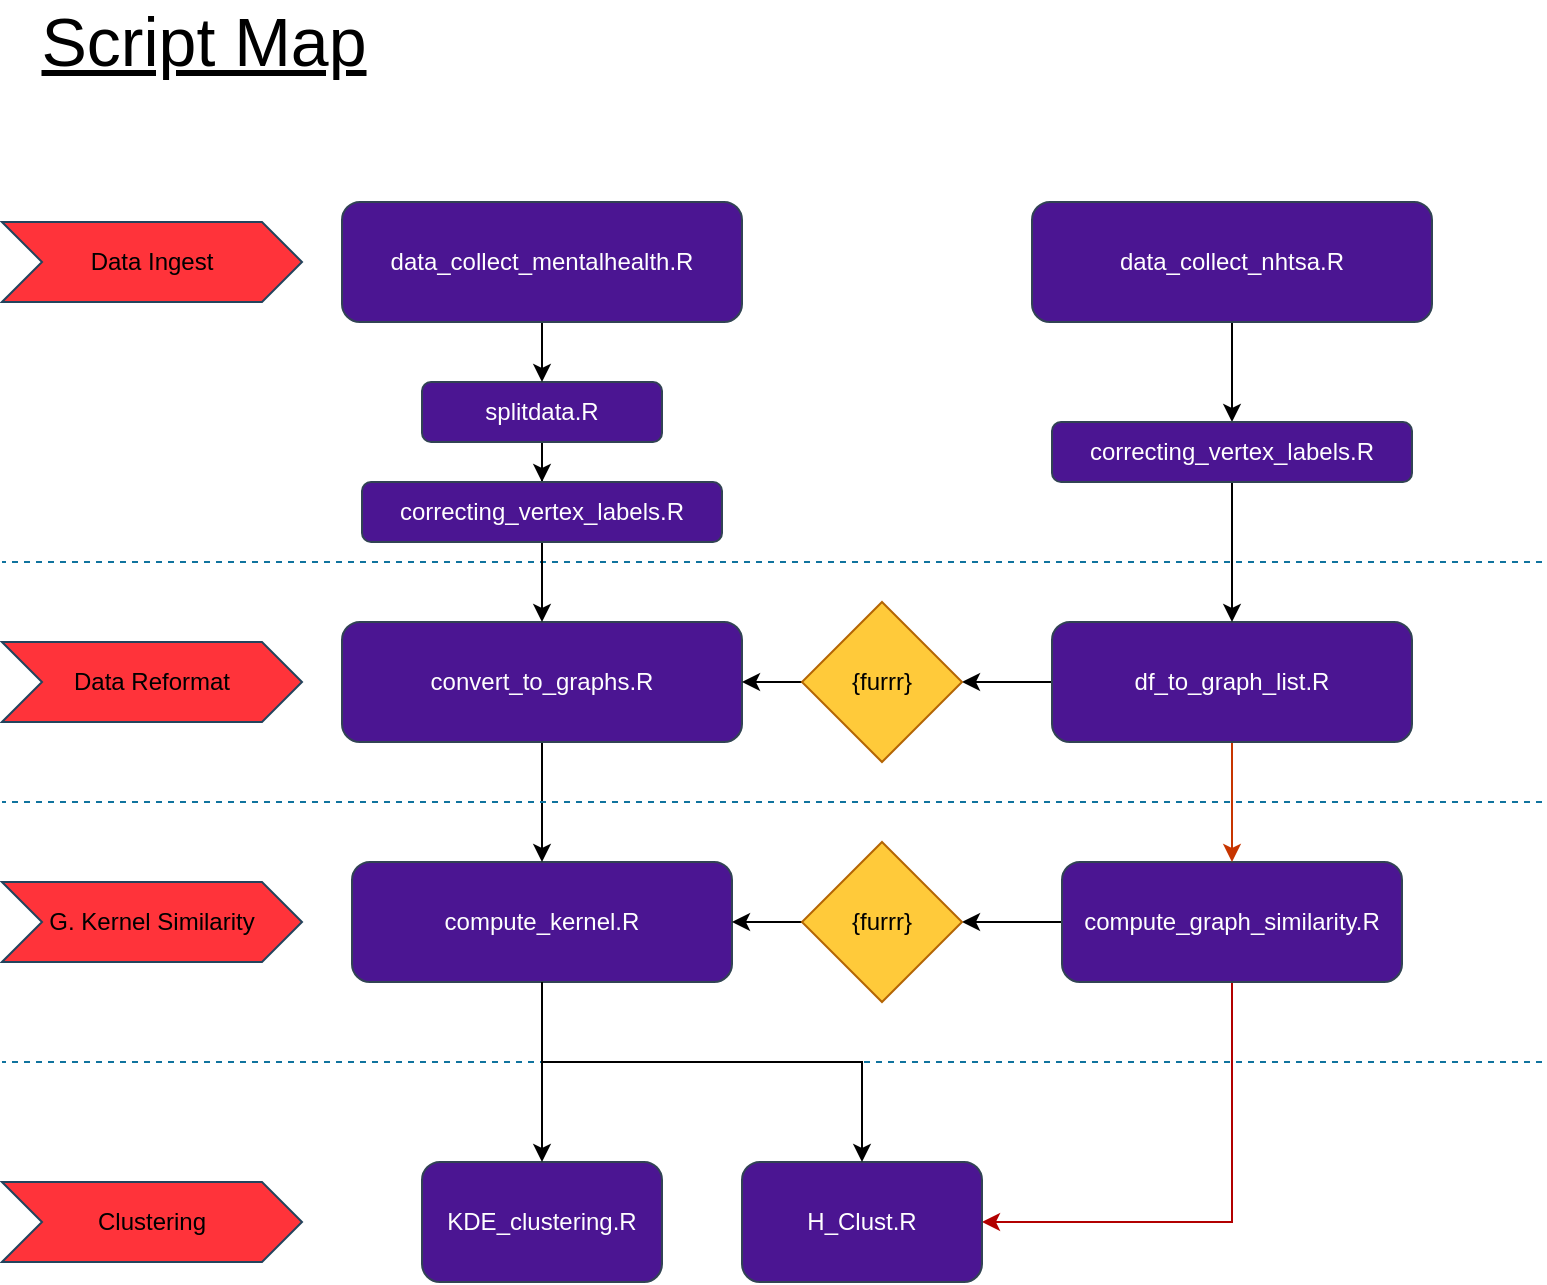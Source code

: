 <mxfile version="13.3.5" type="device"><diagram id="DI8qpGc-5sknmfjHDZj9" name="Page-1"><mxGraphModel dx="946" dy="725" grid="1" gridSize="10" guides="1" tooltips="1" connect="1" arrows="1" fold="1" page="1" pageScale="1" pageWidth="850" pageHeight="1100" math="0" shadow="0"><root><mxCell id="0"/><mxCell id="1" parent="0"/><mxCell id="7ZAS1kC42kmFrAZp0_V7-6" value="KDE_clustering.R" style="rounded=1;whiteSpace=wrap;html=1;strokeColor=#314354;fontColor=#ffffff;fillColor=#4b1592;" parent="1" vertex="1"><mxGeometry x="240" y="700" width="120" height="60" as="geometry"/></mxCell><mxCell id="7ZAS1kC42kmFrAZp0_V7-28" value="" style="edgeStyle=orthogonalEdgeStyle;rounded=0;orthogonalLoop=1;jettySize=auto;html=1;entryX=0.5;entryY=0;entryDx=0;entryDy=0;" parent="1" source="7ZAS1kC42kmFrAZp0_V7-7" target="7ZAS1kC42kmFrAZp0_V7-6" edge="1"><mxGeometry relative="1" as="geometry"><mxPoint x="300.0" y="680.0" as="targetPoint"/></mxGeometry></mxCell><mxCell id="7ZAS1kC42kmFrAZp0_V7-7" value="compute_kernel.R" style="rounded=1;whiteSpace=wrap;html=1;strokeColor=#314354;fontColor=#ffffff;fillColor=#4b1592;" parent="1" vertex="1"><mxGeometry x="205" y="550" width="190" height="60" as="geometry"/></mxCell><mxCell id="MZ1TCyhiwABnN24IcxvO-4" value="" style="edgeStyle=orthogonalEdgeStyle;rounded=0;orthogonalLoop=1;jettySize=auto;html=1;" parent="1" source="7ZAS1kC42kmFrAZp0_V7-8" target="7ZAS1kC42kmFrAZp0_V7-23" edge="1"><mxGeometry relative="1" as="geometry"/></mxCell><mxCell id="FoyIpIpIoHoQBHSYBroI-1" style="edgeStyle=orthogonalEdgeStyle;rounded=0;orthogonalLoop=1;jettySize=auto;html=1;entryX=1;entryY=0.5;entryDx=0;entryDy=0;fillColor=#e51400;strokeColor=#B20000;" parent="1" source="7ZAS1kC42kmFrAZp0_V7-8" target="orIGI6jz5l-V1sgPxdX4-9" edge="1"><mxGeometry relative="1" as="geometry"><Array as="points"><mxPoint x="645" y="730"/></Array></mxGeometry></mxCell><mxCell id="7ZAS1kC42kmFrAZp0_V7-8" value="compute_graph_similarity.R" style="rounded=1;whiteSpace=wrap;html=1;strokeColor=#314354;fontColor=#ffffff;fillColor=#4b1592;" parent="1" vertex="1"><mxGeometry x="560" y="550" width="170" height="60" as="geometry"/></mxCell><mxCell id="gbE6b1OJzPhTKeL7UjIx-4" style="edgeStyle=orthogonalEdgeStyle;rounded=0;orthogonalLoop=1;jettySize=auto;html=1;" edge="1" parent="1" source="7ZAS1kC42kmFrAZp0_V7-9" target="gbE6b1OJzPhTKeL7UjIx-3"><mxGeometry relative="1" as="geometry"/></mxCell><mxCell id="7ZAS1kC42kmFrAZp0_V7-9" value="splitdata.R" style="rounded=1;whiteSpace=wrap;html=1;strokeColor=#314354;fontColor=#ffffff;fillColor=#4b1592;" parent="1" vertex="1"><mxGeometry x="240" y="310" width="120" height="30" as="geometry"/></mxCell><mxCell id="7ZAS1kC42kmFrAZp0_V7-18" value="" style="edgeStyle=orthogonalEdgeStyle;rounded=0;orthogonalLoop=1;jettySize=auto;html=1;" parent="1" source="7ZAS1kC42kmFrAZp0_V7-10" target="7ZAS1kC42kmFrAZp0_V7-17" edge="1"><mxGeometry relative="1" as="geometry"/></mxCell><mxCell id="MZ1TCyhiwABnN24IcxvO-2" style="edgeStyle=orthogonalEdgeStyle;rounded=0;orthogonalLoop=1;jettySize=auto;html=1;fillColor=#fa6800;strokeColor=#C73500;" parent="1" source="7ZAS1kC42kmFrAZp0_V7-10" target="7ZAS1kC42kmFrAZp0_V7-8" edge="1"><mxGeometry relative="1" as="geometry"/></mxCell><mxCell id="7ZAS1kC42kmFrAZp0_V7-10" value="df_to_graph_list.R" style="rounded=1;whiteSpace=wrap;html=1;strokeColor=#314354;fontColor=#ffffff;fillColor=#4b1592;" parent="1" vertex="1"><mxGeometry x="555" y="430" width="180" height="60" as="geometry"/></mxCell><mxCell id="7ZAS1kC42kmFrAZp0_V7-25" value="" style="edgeStyle=orthogonalEdgeStyle;rounded=0;orthogonalLoop=1;jettySize=auto;html=1;" parent="1" source="7ZAS1kC42kmFrAZp0_V7-11" target="7ZAS1kC42kmFrAZp0_V7-7" edge="1"><mxGeometry relative="1" as="geometry"/></mxCell><mxCell id="7ZAS1kC42kmFrAZp0_V7-11" value="convert_to_graphs.R" style="rounded=1;whiteSpace=wrap;html=1;strokeColor=#314354;fontColor=#ffffff;fillColor=#4b1592;" parent="1" vertex="1"><mxGeometry x="200" y="430" width="200" height="60" as="geometry"/></mxCell><mxCell id="7ZAS1kC42kmFrAZp0_V7-21" value="" style="edgeStyle=orthogonalEdgeStyle;rounded=0;orthogonalLoop=1;jettySize=auto;html=1;" parent="1" source="7ZAS1kC42kmFrAZp0_V7-12" target="7ZAS1kC42kmFrAZp0_V7-9" edge="1"><mxGeometry relative="1" as="geometry"/></mxCell><mxCell id="7ZAS1kC42kmFrAZp0_V7-12" value="data_collect_mentalhealth.R" style="rounded=1;whiteSpace=wrap;html=1;strokeColor=#314354;fontColor=#ffffff;fillColor=#4b1592;" parent="1" vertex="1"><mxGeometry x="200" y="220" width="200" height="60" as="geometry"/></mxCell><mxCell id="7ZAS1kC42kmFrAZp0_V7-19" value="" style="edgeStyle=orthogonalEdgeStyle;rounded=0;orthogonalLoop=1;jettySize=auto;html=1;" parent="1" source="7ZAS1kC42kmFrAZp0_V7-17" target="7ZAS1kC42kmFrAZp0_V7-11" edge="1"><mxGeometry relative="1" as="geometry"/></mxCell><mxCell id="7ZAS1kC42kmFrAZp0_V7-17" value="{furrr}" style="rhombus;whiteSpace=wrap;html=1;strokeColor=#b46504;fillColor=#ffca3a;" parent="1" vertex="1"><mxGeometry x="430" y="420" width="80" height="80" as="geometry"/></mxCell><mxCell id="7ZAS1kC42kmFrAZp0_V7-26" value="" style="edgeStyle=orthogonalEdgeStyle;rounded=0;orthogonalLoop=1;jettySize=auto;html=1;" parent="1" source="7ZAS1kC42kmFrAZp0_V7-23" target="7ZAS1kC42kmFrAZp0_V7-7" edge="1"><mxGeometry relative="1" as="geometry"/></mxCell><mxCell id="7ZAS1kC42kmFrAZp0_V7-23" value="{furrr}" style="rhombus;whiteSpace=wrap;html=1;strokeColor=#b46504;fillColor=#ffca3a;" parent="1" vertex="1"><mxGeometry x="430" y="540" width="80" height="80" as="geometry"/></mxCell><mxCell id="orIGI6jz5l-V1sgPxdX4-1" value="Data Ingest" style="shape=step;perimeter=stepPerimeter;whiteSpace=wrap;html=1;fixedSize=1;strokeColor=#23445d;fillColor=#ff333a;" parent="1" vertex="1"><mxGeometry x="30" y="230" width="150" height="40" as="geometry"/></mxCell><mxCell id="orIGI6jz5l-V1sgPxdX4-2" value="Data Reformat" style="shape=step;perimeter=stepPerimeter;whiteSpace=wrap;html=1;fixedSize=1;strokeColor=#23445d;fillColor=#ff333a;" parent="1" vertex="1"><mxGeometry x="30" y="440" width="150" height="40" as="geometry"/></mxCell><mxCell id="orIGI6jz5l-V1sgPxdX4-3" value="G. Kernel Similarity" style="shape=step;perimeter=stepPerimeter;whiteSpace=wrap;html=1;fixedSize=1;strokeColor=#23445d;fillColor=#ff333a;" parent="1" vertex="1"><mxGeometry x="30" y="560" width="150" height="40" as="geometry"/></mxCell><mxCell id="orIGI6jz5l-V1sgPxdX4-4" value="Clustering" style="shape=step;perimeter=stepPerimeter;whiteSpace=wrap;html=1;fixedSize=1;strokeColor=#23445d;fillColor=#ff333a;" parent="1" vertex="1"><mxGeometry x="30" y="710" width="150" height="40" as="geometry"/></mxCell><mxCell id="gbE6b1OJzPhTKeL7UjIx-6" style="edgeStyle=orthogonalEdgeStyle;rounded=0;orthogonalLoop=1;jettySize=auto;html=1;" edge="1" parent="1" source="orIGI6jz5l-V1sgPxdX4-5" target="gbE6b1OJzPhTKeL7UjIx-1"><mxGeometry relative="1" as="geometry"/></mxCell><mxCell id="orIGI6jz5l-V1sgPxdX4-5" value="data_collect_nhtsa.R" style="rounded=1;whiteSpace=wrap;html=1;strokeColor=#314354;fontColor=#ffffff;fillColor=#4b1592;" parent="1" vertex="1"><mxGeometry x="545" y="220" width="200" height="60" as="geometry"/></mxCell><mxCell id="orIGI6jz5l-V1sgPxdX4-9" value="H_Clust.R" style="rounded=1;whiteSpace=wrap;html=1;strokeColor=#314354;fontColor=#ffffff;fillColor=#4b1592;" parent="1" vertex="1"><mxGeometry x="400" y="700" width="120" height="60" as="geometry"/></mxCell><mxCell id="FoyIpIpIoHoQBHSYBroI-2" value="" style="endArrow=none;html=1;dashed=1;fillColor=#b1ddf0;strokeColor=#10739e;" parent="1" edge="1"><mxGeometry width="50" height="50" relative="1" as="geometry"><mxPoint x="800" y="650" as="sourcePoint"/><mxPoint x="30" y="650" as="targetPoint"/></mxGeometry></mxCell><mxCell id="FoyIpIpIoHoQBHSYBroI-3" value="" style="endArrow=none;html=1;dashed=1;fillColor=#b1ddf0;strokeColor=#10739e;" parent="1" edge="1"><mxGeometry width="50" height="50" relative="1" as="geometry"><mxPoint x="800" y="520" as="sourcePoint"/><mxPoint x="30" y="520" as="targetPoint"/></mxGeometry></mxCell><mxCell id="FoyIpIpIoHoQBHSYBroI-4" value="" style="endArrow=none;html=1;dashed=1;fillColor=#b1ddf0;strokeColor=#10739e;" parent="1" edge="1"><mxGeometry width="50" height="50" relative="1" as="geometry"><mxPoint x="800" y="400" as="sourcePoint"/><mxPoint x="30" y="400" as="targetPoint"/></mxGeometry></mxCell><mxCell id="orIGI6jz5l-V1sgPxdX4-10" style="edgeStyle=orthogonalEdgeStyle;rounded=0;orthogonalLoop=1;jettySize=auto;html=1;" parent="1" source="7ZAS1kC42kmFrAZp0_V7-7" target="orIGI6jz5l-V1sgPxdX4-9" edge="1"><mxGeometry relative="1" as="geometry"><Array as="points"><mxPoint x="300" y="650"/><mxPoint x="460" y="650"/></Array></mxGeometry></mxCell><mxCell id="gbE6b1OJzPhTKeL7UjIx-7" style="edgeStyle=orthogonalEdgeStyle;rounded=0;orthogonalLoop=1;jettySize=auto;html=1;entryX=0.5;entryY=0;entryDx=0;entryDy=0;" edge="1" parent="1" source="gbE6b1OJzPhTKeL7UjIx-1" target="7ZAS1kC42kmFrAZp0_V7-10"><mxGeometry relative="1" as="geometry"/></mxCell><mxCell id="gbE6b1OJzPhTKeL7UjIx-1" value="correcting_vertex_labels.R" style="rounded=1;whiteSpace=wrap;html=1;strokeColor=#314354;fontColor=#ffffff;fillColor=#4b1592;" vertex="1" parent="1"><mxGeometry x="555" y="330" width="180" height="30" as="geometry"/></mxCell><mxCell id="gbE6b1OJzPhTKeL7UjIx-5" style="edgeStyle=orthogonalEdgeStyle;rounded=0;orthogonalLoop=1;jettySize=auto;html=1;" edge="1" parent="1" source="gbE6b1OJzPhTKeL7UjIx-3" target="7ZAS1kC42kmFrAZp0_V7-11"><mxGeometry relative="1" as="geometry"/></mxCell><mxCell id="gbE6b1OJzPhTKeL7UjIx-3" value="correcting_vertex_labels.R" style="rounded=1;whiteSpace=wrap;html=1;strokeColor=#314354;fontColor=#ffffff;fillColor=#4b1592;" vertex="1" parent="1"><mxGeometry x="210" y="360" width="180" height="30" as="geometry"/></mxCell><mxCell id="gbE6b1OJzPhTKeL7UjIx-8" value="Script Map" style="text;html=1;strokeColor=none;fillColor=none;align=center;verticalAlign=middle;whiteSpace=wrap;rounded=0;fontSize=34;fontStyle=4" vertex="1" parent="1"><mxGeometry x="30" y="120" width="202" height="40" as="geometry"/></mxCell></root></mxGraphModel></diagram></mxfile>